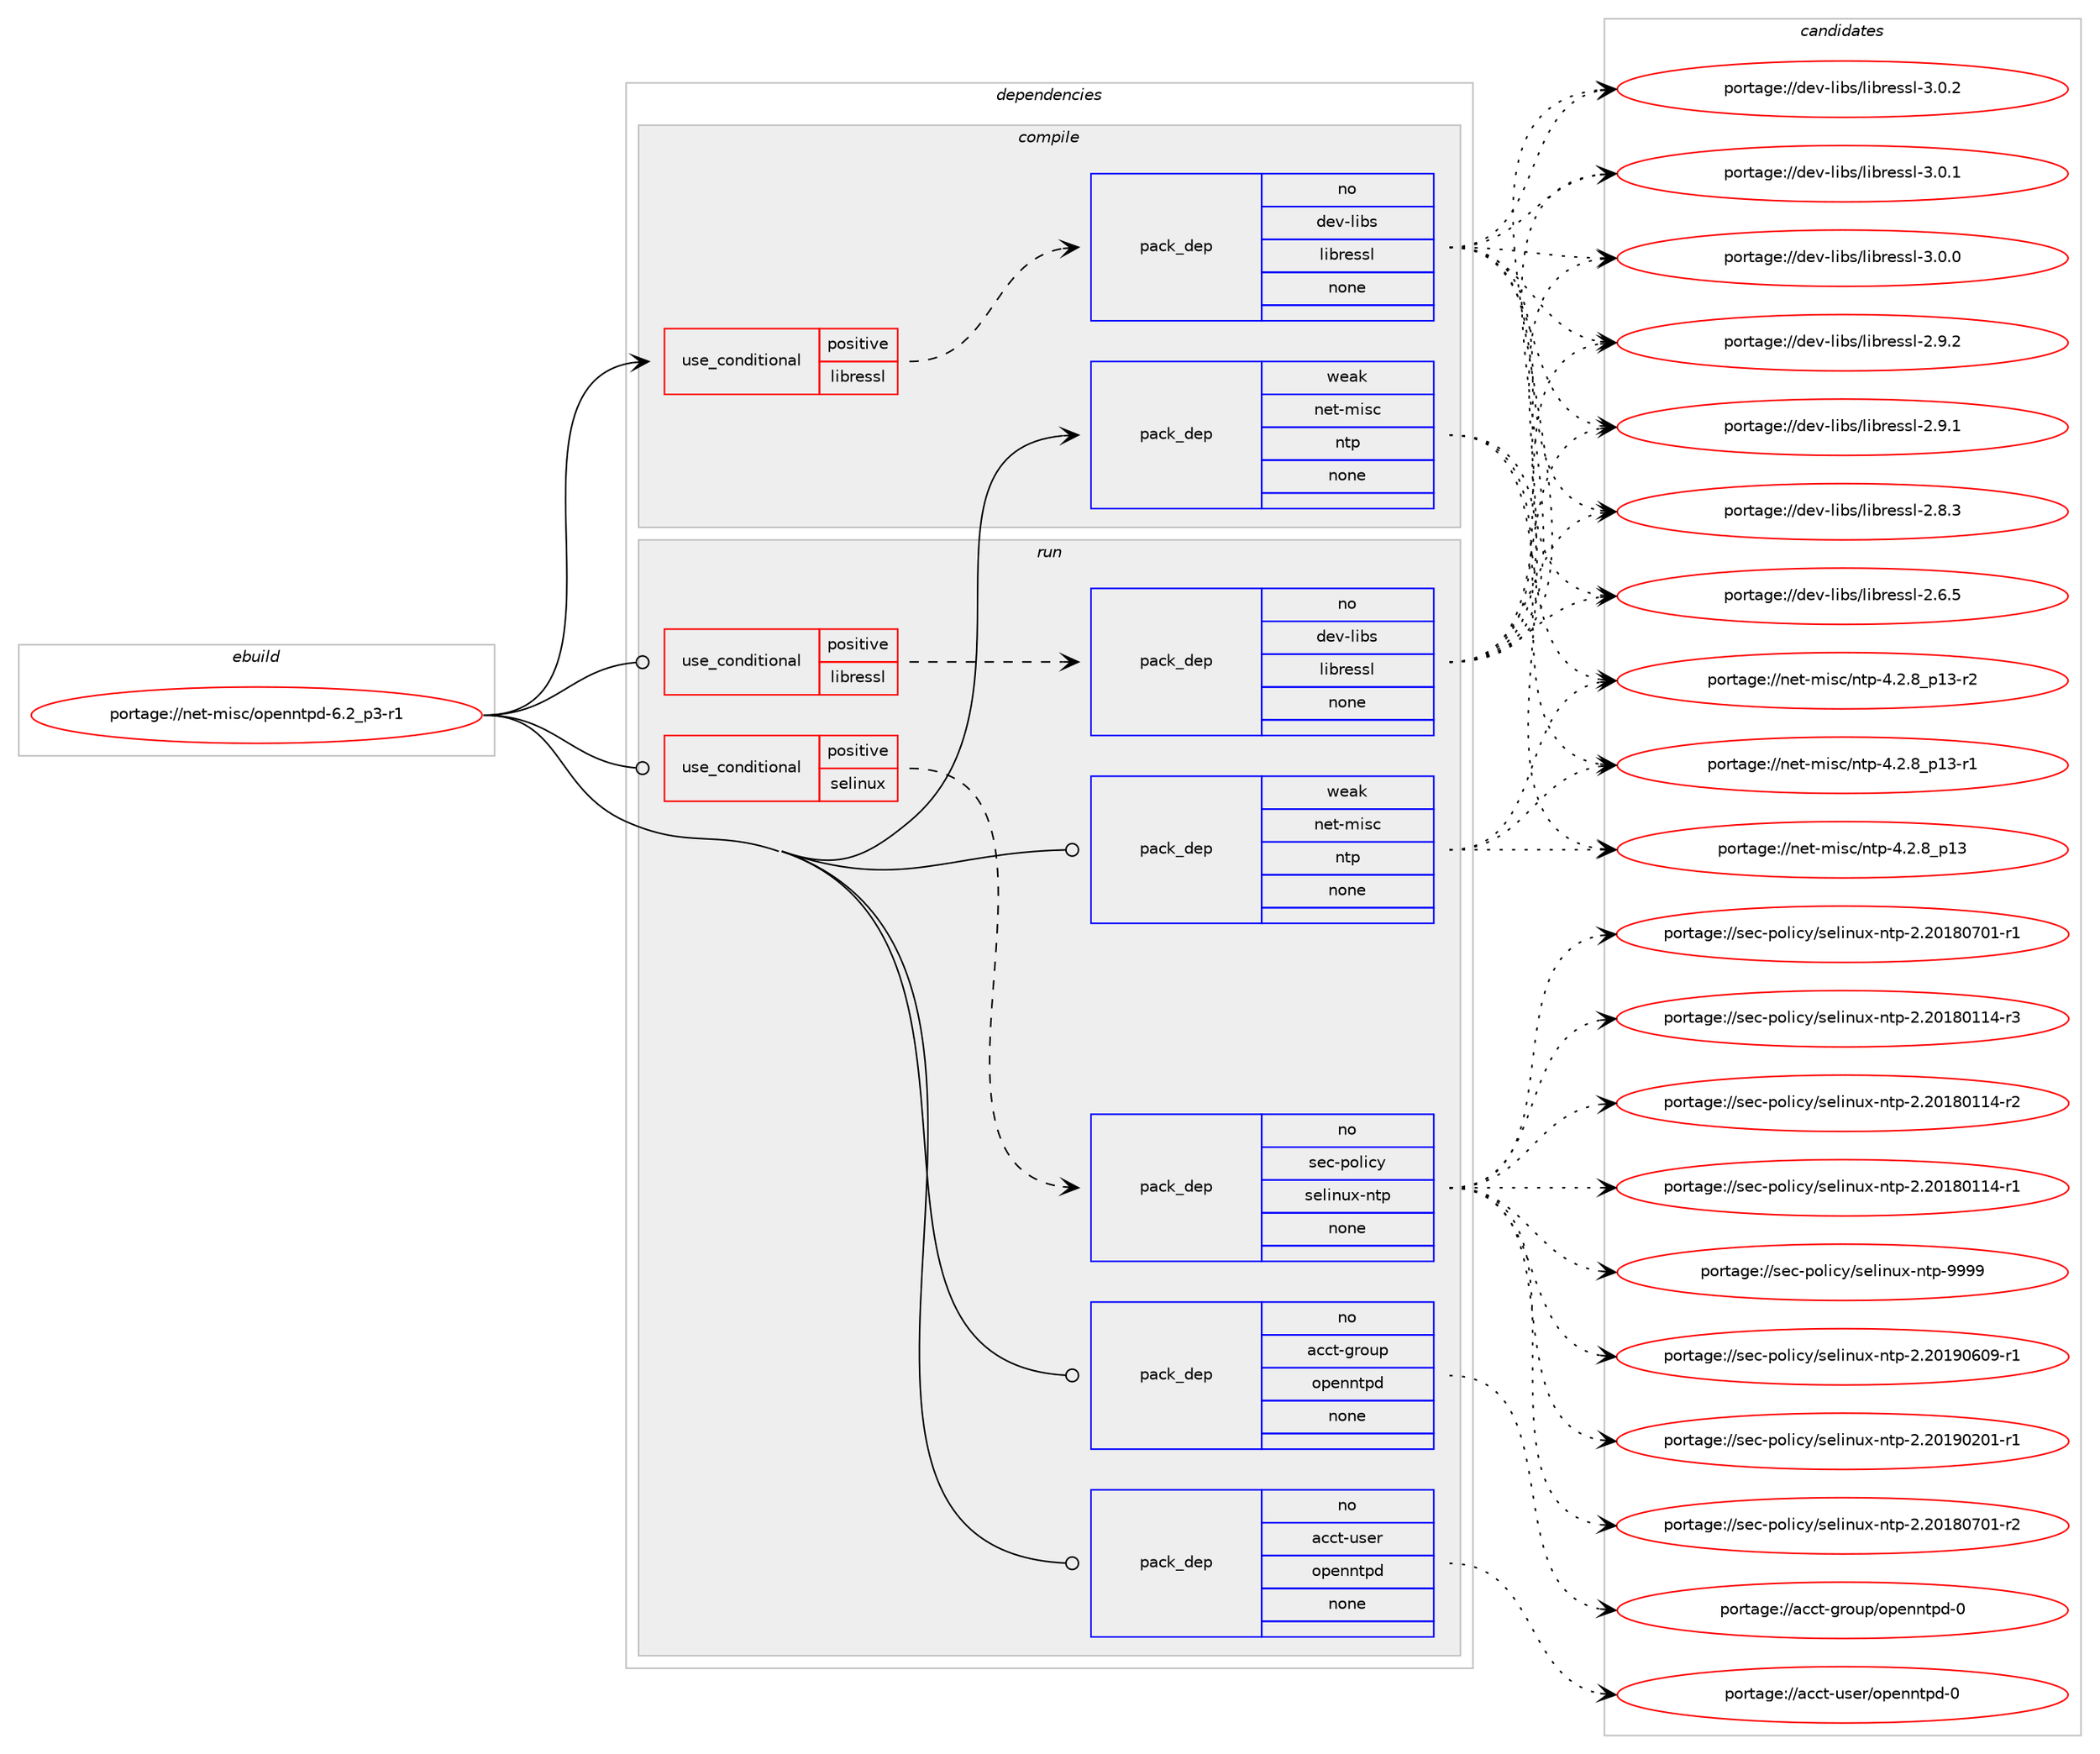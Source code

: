 digraph prolog {

# *************
# Graph options
# *************

newrank=true;
concentrate=true;
compound=true;
graph [rankdir=LR,fontname=Helvetica,fontsize=10,ranksep=1.5];#, ranksep=2.5, nodesep=0.2];
edge  [arrowhead=vee];
node  [fontname=Helvetica,fontsize=10];

# **********
# The ebuild
# **********

subgraph cluster_leftcol {
color=gray;
rank=same;
label=<<i>ebuild</i>>;
id [label="portage://net-misc/openntpd-6.2_p3-r1", color=red, width=4, href="../net-misc/openntpd-6.2_p3-r1.svg"];
}

# ****************
# The dependencies
# ****************

subgraph cluster_midcol {
color=gray;
label=<<i>dependencies</i>>;
subgraph cluster_compile {
fillcolor="#eeeeee";
style=filled;
label=<<i>compile</i>>;
subgraph cond22413 {
dependency111268 [label=<<TABLE BORDER="0" CELLBORDER="1" CELLSPACING="0" CELLPADDING="4"><TR><TD ROWSPAN="3" CELLPADDING="10">use_conditional</TD></TR><TR><TD>positive</TD></TR><TR><TD>libressl</TD></TR></TABLE>>, shape=none, color=red];
subgraph pack86891 {
dependency111269 [label=<<TABLE BORDER="0" CELLBORDER="1" CELLSPACING="0" CELLPADDING="4" WIDTH="220"><TR><TD ROWSPAN="6" CELLPADDING="30">pack_dep</TD></TR><TR><TD WIDTH="110">no</TD></TR><TR><TD>dev-libs</TD></TR><TR><TD>libressl</TD></TR><TR><TD>none</TD></TR><TR><TD></TD></TR></TABLE>>, shape=none, color=blue];
}
dependency111268:e -> dependency111269:w [weight=20,style="dashed",arrowhead="vee"];
}
id:e -> dependency111268:w [weight=20,style="solid",arrowhead="vee"];
subgraph pack86892 {
dependency111270 [label=<<TABLE BORDER="0" CELLBORDER="1" CELLSPACING="0" CELLPADDING="4" WIDTH="220"><TR><TD ROWSPAN="6" CELLPADDING="30">pack_dep</TD></TR><TR><TD WIDTH="110">weak</TD></TR><TR><TD>net-misc</TD></TR><TR><TD>ntp</TD></TR><TR><TD>none</TD></TR><TR><TD></TD></TR></TABLE>>, shape=none, color=blue];
}
id:e -> dependency111270:w [weight=20,style="solid",arrowhead="vee"];
}
subgraph cluster_compileandrun {
fillcolor="#eeeeee";
style=filled;
label=<<i>compile and run</i>>;
}
subgraph cluster_run {
fillcolor="#eeeeee";
style=filled;
label=<<i>run</i>>;
subgraph cond22414 {
dependency111271 [label=<<TABLE BORDER="0" CELLBORDER="1" CELLSPACING="0" CELLPADDING="4"><TR><TD ROWSPAN="3" CELLPADDING="10">use_conditional</TD></TR><TR><TD>positive</TD></TR><TR><TD>libressl</TD></TR></TABLE>>, shape=none, color=red];
subgraph pack86893 {
dependency111272 [label=<<TABLE BORDER="0" CELLBORDER="1" CELLSPACING="0" CELLPADDING="4" WIDTH="220"><TR><TD ROWSPAN="6" CELLPADDING="30">pack_dep</TD></TR><TR><TD WIDTH="110">no</TD></TR><TR><TD>dev-libs</TD></TR><TR><TD>libressl</TD></TR><TR><TD>none</TD></TR><TR><TD></TD></TR></TABLE>>, shape=none, color=blue];
}
dependency111271:e -> dependency111272:w [weight=20,style="dashed",arrowhead="vee"];
}
id:e -> dependency111271:w [weight=20,style="solid",arrowhead="odot"];
subgraph cond22415 {
dependency111273 [label=<<TABLE BORDER="0" CELLBORDER="1" CELLSPACING="0" CELLPADDING="4"><TR><TD ROWSPAN="3" CELLPADDING="10">use_conditional</TD></TR><TR><TD>positive</TD></TR><TR><TD>selinux</TD></TR></TABLE>>, shape=none, color=red];
subgraph pack86894 {
dependency111274 [label=<<TABLE BORDER="0" CELLBORDER="1" CELLSPACING="0" CELLPADDING="4" WIDTH="220"><TR><TD ROWSPAN="6" CELLPADDING="30">pack_dep</TD></TR><TR><TD WIDTH="110">no</TD></TR><TR><TD>sec-policy</TD></TR><TR><TD>selinux-ntp</TD></TR><TR><TD>none</TD></TR><TR><TD></TD></TR></TABLE>>, shape=none, color=blue];
}
dependency111273:e -> dependency111274:w [weight=20,style="dashed",arrowhead="vee"];
}
id:e -> dependency111273:w [weight=20,style="solid",arrowhead="odot"];
subgraph pack86895 {
dependency111275 [label=<<TABLE BORDER="0" CELLBORDER="1" CELLSPACING="0" CELLPADDING="4" WIDTH="220"><TR><TD ROWSPAN="6" CELLPADDING="30">pack_dep</TD></TR><TR><TD WIDTH="110">no</TD></TR><TR><TD>acct-group</TD></TR><TR><TD>openntpd</TD></TR><TR><TD>none</TD></TR><TR><TD></TD></TR></TABLE>>, shape=none, color=blue];
}
id:e -> dependency111275:w [weight=20,style="solid",arrowhead="odot"];
subgraph pack86896 {
dependency111276 [label=<<TABLE BORDER="0" CELLBORDER="1" CELLSPACING="0" CELLPADDING="4" WIDTH="220"><TR><TD ROWSPAN="6" CELLPADDING="30">pack_dep</TD></TR><TR><TD WIDTH="110">no</TD></TR><TR><TD>acct-user</TD></TR><TR><TD>openntpd</TD></TR><TR><TD>none</TD></TR><TR><TD></TD></TR></TABLE>>, shape=none, color=blue];
}
id:e -> dependency111276:w [weight=20,style="solid",arrowhead="odot"];
subgraph pack86897 {
dependency111277 [label=<<TABLE BORDER="0" CELLBORDER="1" CELLSPACING="0" CELLPADDING="4" WIDTH="220"><TR><TD ROWSPAN="6" CELLPADDING="30">pack_dep</TD></TR><TR><TD WIDTH="110">weak</TD></TR><TR><TD>net-misc</TD></TR><TR><TD>ntp</TD></TR><TR><TD>none</TD></TR><TR><TD></TD></TR></TABLE>>, shape=none, color=blue];
}
id:e -> dependency111277:w [weight=20,style="solid",arrowhead="odot"];
}
}

# **************
# The candidates
# **************

subgraph cluster_choices {
rank=same;
color=gray;
label=<<i>candidates</i>>;

subgraph choice86891 {
color=black;
nodesep=1;
choice10010111845108105981154710810598114101115115108455146484650 [label="portage://dev-libs/libressl-3.0.2", color=red, width=4,href="../dev-libs/libressl-3.0.2.svg"];
choice10010111845108105981154710810598114101115115108455146484649 [label="portage://dev-libs/libressl-3.0.1", color=red, width=4,href="../dev-libs/libressl-3.0.1.svg"];
choice10010111845108105981154710810598114101115115108455146484648 [label="portage://dev-libs/libressl-3.0.0", color=red, width=4,href="../dev-libs/libressl-3.0.0.svg"];
choice10010111845108105981154710810598114101115115108455046574650 [label="portage://dev-libs/libressl-2.9.2", color=red, width=4,href="../dev-libs/libressl-2.9.2.svg"];
choice10010111845108105981154710810598114101115115108455046574649 [label="portage://dev-libs/libressl-2.9.1", color=red, width=4,href="../dev-libs/libressl-2.9.1.svg"];
choice10010111845108105981154710810598114101115115108455046564651 [label="portage://dev-libs/libressl-2.8.3", color=red, width=4,href="../dev-libs/libressl-2.8.3.svg"];
choice10010111845108105981154710810598114101115115108455046544653 [label="portage://dev-libs/libressl-2.6.5", color=red, width=4,href="../dev-libs/libressl-2.6.5.svg"];
dependency111269:e -> choice10010111845108105981154710810598114101115115108455146484650:w [style=dotted,weight="100"];
dependency111269:e -> choice10010111845108105981154710810598114101115115108455146484649:w [style=dotted,weight="100"];
dependency111269:e -> choice10010111845108105981154710810598114101115115108455146484648:w [style=dotted,weight="100"];
dependency111269:e -> choice10010111845108105981154710810598114101115115108455046574650:w [style=dotted,weight="100"];
dependency111269:e -> choice10010111845108105981154710810598114101115115108455046574649:w [style=dotted,weight="100"];
dependency111269:e -> choice10010111845108105981154710810598114101115115108455046564651:w [style=dotted,weight="100"];
dependency111269:e -> choice10010111845108105981154710810598114101115115108455046544653:w [style=dotted,weight="100"];
}
subgraph choice86892 {
color=black;
nodesep=1;
choice1101011164510910511599471101161124552465046569511249514511450 [label="portage://net-misc/ntp-4.2.8_p13-r2", color=red, width=4,href="../net-misc/ntp-4.2.8_p13-r2.svg"];
choice1101011164510910511599471101161124552465046569511249514511449 [label="portage://net-misc/ntp-4.2.8_p13-r1", color=red, width=4,href="../net-misc/ntp-4.2.8_p13-r1.svg"];
choice110101116451091051159947110116112455246504656951124951 [label="portage://net-misc/ntp-4.2.8_p13", color=red, width=4,href="../net-misc/ntp-4.2.8_p13.svg"];
dependency111270:e -> choice1101011164510910511599471101161124552465046569511249514511450:w [style=dotted,weight="100"];
dependency111270:e -> choice1101011164510910511599471101161124552465046569511249514511449:w [style=dotted,weight="100"];
dependency111270:e -> choice110101116451091051159947110116112455246504656951124951:w [style=dotted,weight="100"];
}
subgraph choice86893 {
color=black;
nodesep=1;
choice10010111845108105981154710810598114101115115108455146484650 [label="portage://dev-libs/libressl-3.0.2", color=red, width=4,href="../dev-libs/libressl-3.0.2.svg"];
choice10010111845108105981154710810598114101115115108455146484649 [label="portage://dev-libs/libressl-3.0.1", color=red, width=4,href="../dev-libs/libressl-3.0.1.svg"];
choice10010111845108105981154710810598114101115115108455146484648 [label="portage://dev-libs/libressl-3.0.0", color=red, width=4,href="../dev-libs/libressl-3.0.0.svg"];
choice10010111845108105981154710810598114101115115108455046574650 [label="portage://dev-libs/libressl-2.9.2", color=red, width=4,href="../dev-libs/libressl-2.9.2.svg"];
choice10010111845108105981154710810598114101115115108455046574649 [label="portage://dev-libs/libressl-2.9.1", color=red, width=4,href="../dev-libs/libressl-2.9.1.svg"];
choice10010111845108105981154710810598114101115115108455046564651 [label="portage://dev-libs/libressl-2.8.3", color=red, width=4,href="../dev-libs/libressl-2.8.3.svg"];
choice10010111845108105981154710810598114101115115108455046544653 [label="portage://dev-libs/libressl-2.6.5", color=red, width=4,href="../dev-libs/libressl-2.6.5.svg"];
dependency111272:e -> choice10010111845108105981154710810598114101115115108455146484650:w [style=dotted,weight="100"];
dependency111272:e -> choice10010111845108105981154710810598114101115115108455146484649:w [style=dotted,weight="100"];
dependency111272:e -> choice10010111845108105981154710810598114101115115108455146484648:w [style=dotted,weight="100"];
dependency111272:e -> choice10010111845108105981154710810598114101115115108455046574650:w [style=dotted,weight="100"];
dependency111272:e -> choice10010111845108105981154710810598114101115115108455046574649:w [style=dotted,weight="100"];
dependency111272:e -> choice10010111845108105981154710810598114101115115108455046564651:w [style=dotted,weight="100"];
dependency111272:e -> choice10010111845108105981154710810598114101115115108455046544653:w [style=dotted,weight="100"];
}
subgraph choice86894 {
color=black;
nodesep=1;
choice11510199451121111081059912147115101108105110117120451101161124557575757 [label="portage://sec-policy/selinux-ntp-9999", color=red, width=4,href="../sec-policy/selinux-ntp-9999.svg"];
choice115101994511211110810599121471151011081051101171204511011611245504650484957485448574511449 [label="portage://sec-policy/selinux-ntp-2.20190609-r1", color=red, width=4,href="../sec-policy/selinux-ntp-2.20190609-r1.svg"];
choice115101994511211110810599121471151011081051101171204511011611245504650484957485048494511449 [label="portage://sec-policy/selinux-ntp-2.20190201-r1", color=red, width=4,href="../sec-policy/selinux-ntp-2.20190201-r1.svg"];
choice115101994511211110810599121471151011081051101171204511011611245504650484956485548494511450 [label="portage://sec-policy/selinux-ntp-2.20180701-r2", color=red, width=4,href="../sec-policy/selinux-ntp-2.20180701-r2.svg"];
choice115101994511211110810599121471151011081051101171204511011611245504650484956485548494511449 [label="portage://sec-policy/selinux-ntp-2.20180701-r1", color=red, width=4,href="../sec-policy/selinux-ntp-2.20180701-r1.svg"];
choice115101994511211110810599121471151011081051101171204511011611245504650484956484949524511451 [label="portage://sec-policy/selinux-ntp-2.20180114-r3", color=red, width=4,href="../sec-policy/selinux-ntp-2.20180114-r3.svg"];
choice115101994511211110810599121471151011081051101171204511011611245504650484956484949524511450 [label="portage://sec-policy/selinux-ntp-2.20180114-r2", color=red, width=4,href="../sec-policy/selinux-ntp-2.20180114-r2.svg"];
choice115101994511211110810599121471151011081051101171204511011611245504650484956484949524511449 [label="portage://sec-policy/selinux-ntp-2.20180114-r1", color=red, width=4,href="../sec-policy/selinux-ntp-2.20180114-r1.svg"];
dependency111274:e -> choice11510199451121111081059912147115101108105110117120451101161124557575757:w [style=dotted,weight="100"];
dependency111274:e -> choice115101994511211110810599121471151011081051101171204511011611245504650484957485448574511449:w [style=dotted,weight="100"];
dependency111274:e -> choice115101994511211110810599121471151011081051101171204511011611245504650484957485048494511449:w [style=dotted,weight="100"];
dependency111274:e -> choice115101994511211110810599121471151011081051101171204511011611245504650484956485548494511450:w [style=dotted,weight="100"];
dependency111274:e -> choice115101994511211110810599121471151011081051101171204511011611245504650484956485548494511449:w [style=dotted,weight="100"];
dependency111274:e -> choice115101994511211110810599121471151011081051101171204511011611245504650484956484949524511451:w [style=dotted,weight="100"];
dependency111274:e -> choice115101994511211110810599121471151011081051101171204511011611245504650484956484949524511450:w [style=dotted,weight="100"];
dependency111274:e -> choice115101994511211110810599121471151011081051101171204511011611245504650484956484949524511449:w [style=dotted,weight="100"];
}
subgraph choice86895 {
color=black;
nodesep=1;
choice97999911645103114111117112471111121011101101161121004548 [label="portage://acct-group/openntpd-0", color=red, width=4,href="../acct-group/openntpd-0.svg"];
dependency111275:e -> choice97999911645103114111117112471111121011101101161121004548:w [style=dotted,weight="100"];
}
subgraph choice86896 {
color=black;
nodesep=1;
choice97999911645117115101114471111121011101101161121004548 [label="portage://acct-user/openntpd-0", color=red, width=4,href="../acct-user/openntpd-0.svg"];
dependency111276:e -> choice97999911645117115101114471111121011101101161121004548:w [style=dotted,weight="100"];
}
subgraph choice86897 {
color=black;
nodesep=1;
choice1101011164510910511599471101161124552465046569511249514511450 [label="portage://net-misc/ntp-4.2.8_p13-r2", color=red, width=4,href="../net-misc/ntp-4.2.8_p13-r2.svg"];
choice1101011164510910511599471101161124552465046569511249514511449 [label="portage://net-misc/ntp-4.2.8_p13-r1", color=red, width=4,href="../net-misc/ntp-4.2.8_p13-r1.svg"];
choice110101116451091051159947110116112455246504656951124951 [label="portage://net-misc/ntp-4.2.8_p13", color=red, width=4,href="../net-misc/ntp-4.2.8_p13.svg"];
dependency111277:e -> choice1101011164510910511599471101161124552465046569511249514511450:w [style=dotted,weight="100"];
dependency111277:e -> choice1101011164510910511599471101161124552465046569511249514511449:w [style=dotted,weight="100"];
dependency111277:e -> choice110101116451091051159947110116112455246504656951124951:w [style=dotted,weight="100"];
}
}

}
